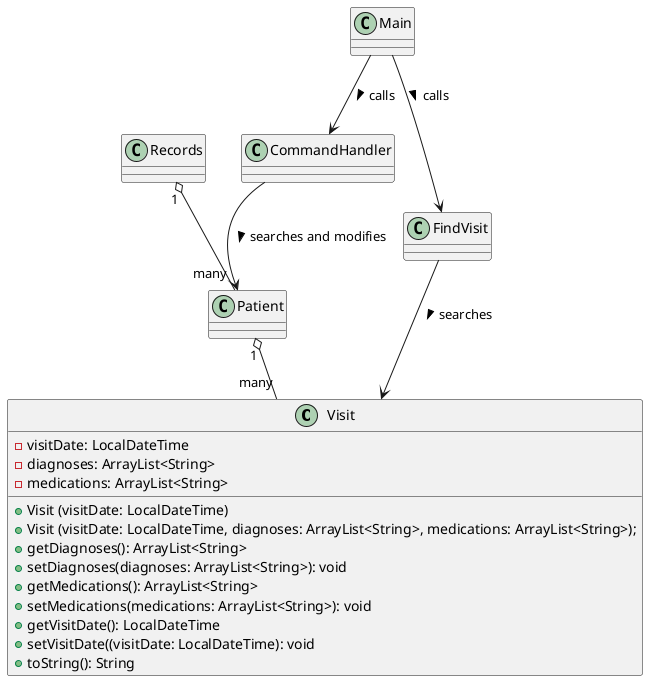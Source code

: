 @startuml
'https://plantuml.com/class-diagram

class Visit {
-visitDate: LocalDateTime
-diagnoses: ArrayList<String>
-medications: ArrayList<String>
+Visit (visitDate: LocalDateTime)
+Visit (visitDate: LocalDateTime, diagnoses: ArrayList<String>, medications: ArrayList<String>);
+getDiagnoses(): ArrayList<String>
+setDiagnoses(diagnoses: ArrayList<String>): void
+getMedications(): ArrayList<String>
+setMedications(medications: ArrayList<String>): void
+getVisitDate(): LocalDateTime
+setVisitDate((visitDate: LocalDateTime): void
+toString(): String
}

class Patient {}
class Visit {}
class Main {}
class Records {}
class CommandHandler {}


Main --> CommandHandler : calls >
Main --> FindVisit : calls >
CommandHandler --> Patient : searches and modifies >
FindVisit --> Visit : searches >
Records "1" o-- "many" Patient
Patient "1" o-- "many" Visit

@enduml
